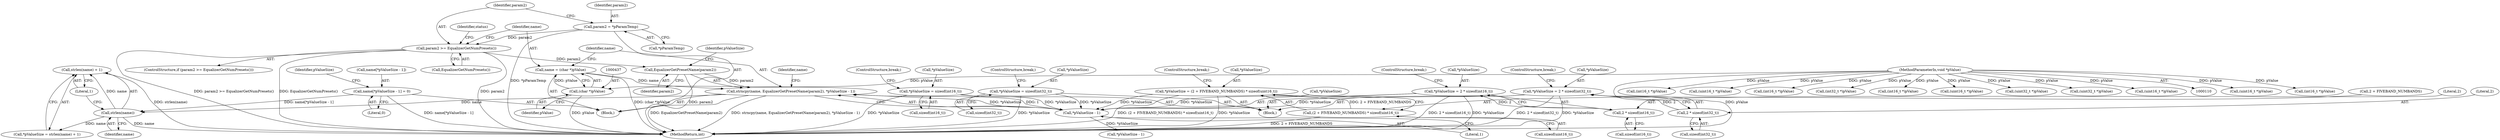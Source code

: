 digraph "0_Android_c66c43ad571ed2590dcd55a762c73c90d9744bac@API" {
"1000458" [label="(Call,strlen(name) + 1)"];
"1000459" [label="(Call,strlen(name))"];
"1000439" [label="(Call,strncpy(name, EqualizerGetPresetName(param2), *pValueSize - 1))"];
"1000434" [label="(Call,name = (char *)pValue)"];
"1000436" [label="(Call,(char *)pValue)"];
"1000114" [label="(MethodParameterIn,void *pValue)"];
"1000441" [label="(Call,EqualizerGetPresetName(param2))"];
"1000425" [label="(Call,param2 >= EqualizerGetNumPresets())"];
"1000420" [label="(Call,param2 = *pParamTemp)"];
"1000443" [label="(Call,*pValueSize - 1)"];
"1000258" [label="(Call,*pValueSize = (2 + FIVEBAND_NUMBANDS) * sizeof(uint16_t))"];
"1000261" [label="(Call,(2 + FIVEBAND_NUMBANDS) * sizeof(uint16_t))"];
"1000208" [label="(Call,*pValueSize = 2 * sizeof(int32_t))"];
"1000211" [label="(Call,2 * sizeof(int32_t))"];
"1000183" [label="(Call,*pValueSize = 2 * sizeof(int16_t))"];
"1000186" [label="(Call,2 * sizeof(int16_t))"];
"1000231" [label="(Call,*pValueSize = sizeof(int32_t))"];
"1000160" [label="(Call,*pValueSize = sizeof(int16_t))"];
"1000447" [label="(Call,name[*pValueSize - 1] = 0)"];
"1000258" [label="(Call,*pValueSize = (2 + FIVEBAND_NUMBANDS) * sizeof(uint16_t))"];
"1000420" [label="(Call,param2 = *pParamTemp)"];
"1000412" [label="(Call,(uint16_t *)pValue)"];
"1000140" [label="(Block,)"];
"1000262" [label="(Call,2 + FIVEBAND_NUMBANDS)"];
"1000457" [label="(Identifier,pValueSize)"];
"1000430" [label="(Identifier,status)"];
"1000291" [label="(Call,(int16_t *)pValue)"];
"1000236" [label="(ControlStructure,break;)"];
"1000459" [label="(Call,strlen(name))"];
"1000424" [label="(ControlStructure,if (param2 >= EqualizerGetNumPresets()))"];
"1000267" [label="(ControlStructure,break;)"];
"1000161" [label="(Call,*pValueSize)"];
"1000425" [label="(Call,param2 >= EqualizerGetNumPresets())"];
"1000190" [label="(ControlStructure,break;)"];
"1000468" [label="(Call,(int16_t *)pValue)"];
"1000435" [label="(Identifier,name)"];
"1000439" [label="(Call,strncpy(name, EqualizerGetPresetName(param2), *pValueSize - 1))"];
"1000426" [label="(Identifier,param2)"];
"1000231" [label="(Call,*pValueSize = sizeof(int32_t))"];
"1000265" [label="(Call,sizeof(uint16_t))"];
"1000442" [label="(Identifier,param2)"];
"1000187" [label="(Literal,2)"];
"1000213" [label="(Call,sizeof(int32_t))"];
"1000389" [label="(Call,(uint16_t *)pValue)"];
"1000211" [label="(Call,2 * sizeof(int32_t))"];
"1000447" [label="(Call,name[*pValueSize - 1] = 0)"];
"1000445" [label="(Identifier,pValueSize)"];
"1000215" [label="(ControlStructure,break;)"];
"1000441" [label="(Call,EqualizerGetPresetName(param2))"];
"1000322" [label="(Call,(int16_t *)pValue)"];
"1000450" [label="(Call,*pValueSize - 1)"];
"1000183" [label="(Call,*pValueSize = 2 * sizeof(int16_t))"];
"1000444" [label="(Call,*pValueSize)"];
"1000348" [label="(Call,(int32_t *)pValue)"];
"1000212" [label="(Literal,2)"];
"1000188" [label="(Call,sizeof(int16_t))"];
"1000443" [label="(Call,*pValueSize - 1)"];
"1000114" [label="(MethodParameterIn,void *pValue)"];
"1000434" [label="(Call,name = (char *)pValue)"];
"1000427" [label="(Call,EqualizerGetNumPresets())"];
"1000436" [label="(Call,(char *)pValue)"];
"1000422" [label="(Call,*pParamTemp)"];
"1000440" [label="(Identifier,name)"];
"1000460" [label="(Identifier,name)"];
"1000163" [label="(Call,sizeof(int16_t))"];
"1000186" [label="(Call,2 * sizeof(int16_t))"];
"1000299" [label="(Call,(int16_t *)pValue)"];
"1000421" [label="(Identifier,param2)"];
"1000160" [label="(Call,*pValueSize = sizeof(int16_t))"];
"1000461" [label="(Literal,1)"];
"1000458" [label="(Call,strlen(name) + 1)"];
"1000449" [label="(Identifier,name)"];
"1000259" [label="(Call,*pValueSize)"];
"1000448" [label="(Call,name[*pValueSize - 1])"];
"1000455" [label="(Call,*pValueSize = strlen(name) + 1)"];
"1000165" [label="(ControlStructure,break;)"];
"1000277" [label="(Block,)"];
"1000454" [label="(Literal,0)"];
"1000438" [label="(Identifier,pValue)"];
"1000281" [label="(Call,(uint16_t *)pValue)"];
"1000234" [label="(Call,sizeof(int32_t))"];
"1000209" [label="(Call,*pValueSize)"];
"1000446" [label="(Literal,1)"];
"1000377" [label="(Call,(uint32_t *)pValue)"];
"1000208" [label="(Call,*pValueSize = 2 * sizeof(int32_t))"];
"1000232" [label="(Call,*pValueSize)"];
"1000373" [label="(Call,(uint32_t *)pValue)"];
"1000401" [label="(Call,(uint16_t *)pValue)"];
"1000261" [label="(Call,(2 + FIVEBAND_NUMBANDS) * sizeof(uint16_t))"];
"1000522" [label="(MethodReturn,int)"];
"1000184" [label="(Call,*pValueSize)"];
"1000458" -> "1000455"  [label="AST: "];
"1000458" -> "1000461"  [label="CFG: "];
"1000459" -> "1000458"  [label="AST: "];
"1000461" -> "1000458"  [label="AST: "];
"1000455" -> "1000458"  [label="CFG: "];
"1000458" -> "1000522"  [label="DDG: strlen(name)"];
"1000459" -> "1000458"  [label="DDG: name"];
"1000459" -> "1000460"  [label="CFG: "];
"1000460" -> "1000459"  [label="AST: "];
"1000461" -> "1000459"  [label="CFG: "];
"1000459" -> "1000522"  [label="DDG: name"];
"1000459" -> "1000455"  [label="DDG: name"];
"1000439" -> "1000459"  [label="DDG: name"];
"1000447" -> "1000459"  [label="DDG: name[*pValueSize - 1]"];
"1000439" -> "1000277"  [label="AST: "];
"1000439" -> "1000443"  [label="CFG: "];
"1000440" -> "1000439"  [label="AST: "];
"1000441" -> "1000439"  [label="AST: "];
"1000443" -> "1000439"  [label="AST: "];
"1000449" -> "1000439"  [label="CFG: "];
"1000439" -> "1000522"  [label="DDG: EqualizerGetPresetName(param2)"];
"1000439" -> "1000522"  [label="DDG: strncpy(name, EqualizerGetPresetName(param2), *pValueSize - 1)"];
"1000434" -> "1000439"  [label="DDG: name"];
"1000441" -> "1000439"  [label="DDG: param2"];
"1000443" -> "1000439"  [label="DDG: *pValueSize"];
"1000443" -> "1000439"  [label="DDG: 1"];
"1000434" -> "1000277"  [label="AST: "];
"1000434" -> "1000436"  [label="CFG: "];
"1000435" -> "1000434"  [label="AST: "];
"1000436" -> "1000434"  [label="AST: "];
"1000440" -> "1000434"  [label="CFG: "];
"1000434" -> "1000522"  [label="DDG: (char *)pValue"];
"1000436" -> "1000434"  [label="DDG: pValue"];
"1000436" -> "1000438"  [label="CFG: "];
"1000437" -> "1000436"  [label="AST: "];
"1000438" -> "1000436"  [label="AST: "];
"1000436" -> "1000522"  [label="DDG: pValue"];
"1000114" -> "1000436"  [label="DDG: pValue"];
"1000114" -> "1000110"  [label="AST: "];
"1000114" -> "1000522"  [label="DDG: pValue"];
"1000114" -> "1000281"  [label="DDG: pValue"];
"1000114" -> "1000291"  [label="DDG: pValue"];
"1000114" -> "1000299"  [label="DDG: pValue"];
"1000114" -> "1000322"  [label="DDG: pValue"];
"1000114" -> "1000348"  [label="DDG: pValue"];
"1000114" -> "1000373"  [label="DDG: pValue"];
"1000114" -> "1000377"  [label="DDG: pValue"];
"1000114" -> "1000389"  [label="DDG: pValue"];
"1000114" -> "1000401"  [label="DDG: pValue"];
"1000114" -> "1000412"  [label="DDG: pValue"];
"1000114" -> "1000468"  [label="DDG: pValue"];
"1000441" -> "1000442"  [label="CFG: "];
"1000442" -> "1000441"  [label="AST: "];
"1000445" -> "1000441"  [label="CFG: "];
"1000441" -> "1000522"  [label="DDG: param2"];
"1000425" -> "1000441"  [label="DDG: param2"];
"1000425" -> "1000424"  [label="AST: "];
"1000425" -> "1000427"  [label="CFG: "];
"1000426" -> "1000425"  [label="AST: "];
"1000427" -> "1000425"  [label="AST: "];
"1000430" -> "1000425"  [label="CFG: "];
"1000435" -> "1000425"  [label="CFG: "];
"1000425" -> "1000522"  [label="DDG: EqualizerGetNumPresets()"];
"1000425" -> "1000522"  [label="DDG: param2"];
"1000425" -> "1000522"  [label="DDG: param2 >= EqualizerGetNumPresets()"];
"1000420" -> "1000425"  [label="DDG: param2"];
"1000420" -> "1000277"  [label="AST: "];
"1000420" -> "1000422"  [label="CFG: "];
"1000421" -> "1000420"  [label="AST: "];
"1000422" -> "1000420"  [label="AST: "];
"1000426" -> "1000420"  [label="CFG: "];
"1000420" -> "1000522"  [label="DDG: *pParamTemp"];
"1000443" -> "1000446"  [label="CFG: "];
"1000444" -> "1000443"  [label="AST: "];
"1000446" -> "1000443"  [label="AST: "];
"1000258" -> "1000443"  [label="DDG: *pValueSize"];
"1000208" -> "1000443"  [label="DDG: *pValueSize"];
"1000183" -> "1000443"  [label="DDG: *pValueSize"];
"1000231" -> "1000443"  [label="DDG: *pValueSize"];
"1000160" -> "1000443"  [label="DDG: *pValueSize"];
"1000443" -> "1000450"  [label="DDG: *pValueSize"];
"1000258" -> "1000140"  [label="AST: "];
"1000258" -> "1000261"  [label="CFG: "];
"1000259" -> "1000258"  [label="AST: "];
"1000261" -> "1000258"  [label="AST: "];
"1000267" -> "1000258"  [label="CFG: "];
"1000258" -> "1000522"  [label="DDG: *pValueSize"];
"1000258" -> "1000522"  [label="DDG: (2 + FIVEBAND_NUMBANDS) * sizeof(uint16_t)"];
"1000261" -> "1000258"  [label="DDG: 2 + FIVEBAND_NUMBANDS"];
"1000261" -> "1000265"  [label="CFG: "];
"1000262" -> "1000261"  [label="AST: "];
"1000265" -> "1000261"  [label="AST: "];
"1000261" -> "1000522"  [label="DDG: 2 + FIVEBAND_NUMBANDS"];
"1000208" -> "1000140"  [label="AST: "];
"1000208" -> "1000211"  [label="CFG: "];
"1000209" -> "1000208"  [label="AST: "];
"1000211" -> "1000208"  [label="AST: "];
"1000215" -> "1000208"  [label="CFG: "];
"1000208" -> "1000522"  [label="DDG: *pValueSize"];
"1000208" -> "1000522"  [label="DDG: 2 * sizeof(int32_t)"];
"1000211" -> "1000208"  [label="DDG: 2"];
"1000211" -> "1000213"  [label="CFG: "];
"1000212" -> "1000211"  [label="AST: "];
"1000213" -> "1000211"  [label="AST: "];
"1000183" -> "1000140"  [label="AST: "];
"1000183" -> "1000186"  [label="CFG: "];
"1000184" -> "1000183"  [label="AST: "];
"1000186" -> "1000183"  [label="AST: "];
"1000190" -> "1000183"  [label="CFG: "];
"1000183" -> "1000522"  [label="DDG: 2 * sizeof(int16_t)"];
"1000183" -> "1000522"  [label="DDG: *pValueSize"];
"1000186" -> "1000183"  [label="DDG: 2"];
"1000186" -> "1000188"  [label="CFG: "];
"1000187" -> "1000186"  [label="AST: "];
"1000188" -> "1000186"  [label="AST: "];
"1000231" -> "1000140"  [label="AST: "];
"1000231" -> "1000234"  [label="CFG: "];
"1000232" -> "1000231"  [label="AST: "];
"1000234" -> "1000231"  [label="AST: "];
"1000236" -> "1000231"  [label="CFG: "];
"1000231" -> "1000522"  [label="DDG: *pValueSize"];
"1000160" -> "1000140"  [label="AST: "];
"1000160" -> "1000163"  [label="CFG: "];
"1000161" -> "1000160"  [label="AST: "];
"1000163" -> "1000160"  [label="AST: "];
"1000165" -> "1000160"  [label="CFG: "];
"1000160" -> "1000522"  [label="DDG: *pValueSize"];
"1000447" -> "1000277"  [label="AST: "];
"1000447" -> "1000454"  [label="CFG: "];
"1000448" -> "1000447"  [label="AST: "];
"1000454" -> "1000447"  [label="AST: "];
"1000457" -> "1000447"  [label="CFG: "];
"1000447" -> "1000522"  [label="DDG: name[*pValueSize - 1]"];
}
